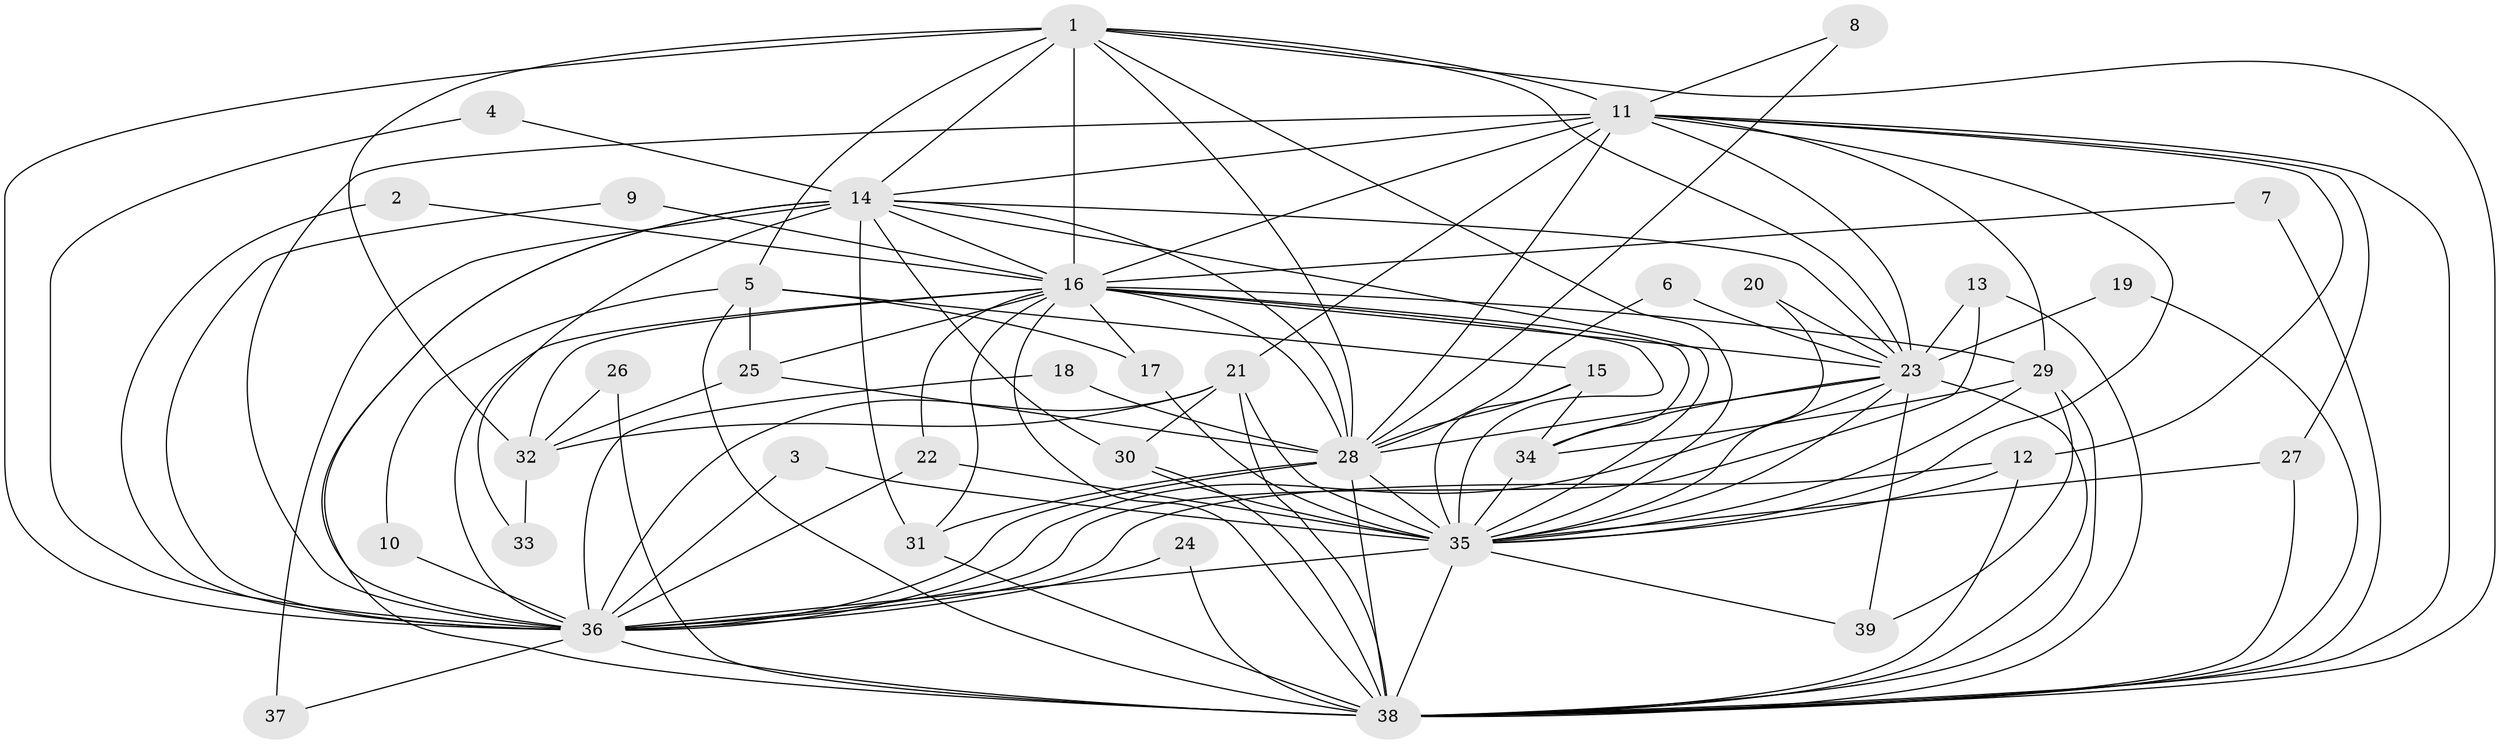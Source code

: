 // original degree distribution, {19: 0.012987012987012988, 16: 0.012987012987012988, 23: 0.012987012987012988, 12: 0.025974025974025976, 22: 0.012987012987012988, 18: 0.012987012987012988, 24: 0.012987012987012988, 17: 0.025974025974025976, 2: 0.5194805194805194, 3: 0.22077922077922077, 6: 0.025974025974025976, 5: 0.03896103896103896, 4: 0.06493506493506493}
// Generated by graph-tools (version 1.1) at 2025/49/03/09/25 03:49:45]
// undirected, 39 vertices, 118 edges
graph export_dot {
graph [start="1"]
  node [color=gray90,style=filled];
  1;
  2;
  3;
  4;
  5;
  6;
  7;
  8;
  9;
  10;
  11;
  12;
  13;
  14;
  15;
  16;
  17;
  18;
  19;
  20;
  21;
  22;
  23;
  24;
  25;
  26;
  27;
  28;
  29;
  30;
  31;
  32;
  33;
  34;
  35;
  36;
  37;
  38;
  39;
  1 -- 5 [weight=1.0];
  1 -- 11 [weight=1.0];
  1 -- 14 [weight=1.0];
  1 -- 16 [weight=2.0];
  1 -- 23 [weight=1.0];
  1 -- 28 [weight=1.0];
  1 -- 32 [weight=1.0];
  1 -- 35 [weight=1.0];
  1 -- 36 [weight=1.0];
  1 -- 38 [weight=1.0];
  2 -- 16 [weight=1.0];
  2 -- 36 [weight=1.0];
  3 -- 35 [weight=1.0];
  3 -- 36 [weight=1.0];
  4 -- 14 [weight=1.0];
  4 -- 36 [weight=1.0];
  5 -- 10 [weight=1.0];
  5 -- 15 [weight=1.0];
  5 -- 17 [weight=1.0];
  5 -- 25 [weight=1.0];
  5 -- 38 [weight=1.0];
  6 -- 23 [weight=1.0];
  6 -- 28 [weight=1.0];
  7 -- 16 [weight=1.0];
  7 -- 38 [weight=1.0];
  8 -- 11 [weight=1.0];
  8 -- 28 [weight=1.0];
  9 -- 16 [weight=1.0];
  9 -- 36 [weight=1.0];
  10 -- 36 [weight=1.0];
  11 -- 12 [weight=1.0];
  11 -- 14 [weight=1.0];
  11 -- 16 [weight=2.0];
  11 -- 21 [weight=3.0];
  11 -- 23 [weight=2.0];
  11 -- 27 [weight=1.0];
  11 -- 28 [weight=1.0];
  11 -- 29 [weight=1.0];
  11 -- 35 [weight=1.0];
  11 -- 36 [weight=1.0];
  11 -- 38 [weight=1.0];
  12 -- 35 [weight=1.0];
  12 -- 36 [weight=1.0];
  12 -- 38 [weight=1.0];
  13 -- 23 [weight=1.0];
  13 -- 36 [weight=1.0];
  13 -- 38 [weight=1.0];
  14 -- 16 [weight=2.0];
  14 -- 23 [weight=1.0];
  14 -- 28 [weight=2.0];
  14 -- 30 [weight=1.0];
  14 -- 31 [weight=2.0];
  14 -- 33 [weight=1.0];
  14 -- 35 [weight=1.0];
  14 -- 36 [weight=2.0];
  14 -- 37 [weight=1.0];
  14 -- 38 [weight=1.0];
  15 -- 28 [weight=1.0];
  15 -- 34 [weight=1.0];
  15 -- 35 [weight=1.0];
  16 -- 17 [weight=1.0];
  16 -- 22 [weight=1.0];
  16 -- 23 [weight=2.0];
  16 -- 25 [weight=1.0];
  16 -- 28 [weight=2.0];
  16 -- 29 [weight=1.0];
  16 -- 31 [weight=2.0];
  16 -- 32 [weight=1.0];
  16 -- 34 [weight=1.0];
  16 -- 35 [weight=2.0];
  16 -- 36 [weight=2.0];
  16 -- 38 [weight=2.0];
  17 -- 35 [weight=2.0];
  18 -- 28 [weight=1.0];
  18 -- 36 [weight=1.0];
  19 -- 23 [weight=1.0];
  19 -- 38 [weight=1.0];
  20 -- 23 [weight=1.0];
  20 -- 35 [weight=1.0];
  21 -- 30 [weight=1.0];
  21 -- 32 [weight=1.0];
  21 -- 35 [weight=1.0];
  21 -- 36 [weight=1.0];
  21 -- 38 [weight=1.0];
  22 -- 35 [weight=1.0];
  22 -- 36 [weight=1.0];
  23 -- 28 [weight=1.0];
  23 -- 34 [weight=1.0];
  23 -- 35 [weight=2.0];
  23 -- 36 [weight=1.0];
  23 -- 38 [weight=1.0];
  23 -- 39 [weight=2.0];
  24 -- 36 [weight=1.0];
  24 -- 38 [weight=1.0];
  25 -- 28 [weight=1.0];
  25 -- 32 [weight=1.0];
  26 -- 32 [weight=1.0];
  26 -- 38 [weight=1.0];
  27 -- 35 [weight=1.0];
  27 -- 38 [weight=1.0];
  28 -- 31 [weight=1.0];
  28 -- 35 [weight=1.0];
  28 -- 36 [weight=1.0];
  28 -- 38 [weight=1.0];
  29 -- 34 [weight=1.0];
  29 -- 35 [weight=1.0];
  29 -- 38 [weight=1.0];
  29 -- 39 [weight=1.0];
  30 -- 35 [weight=1.0];
  30 -- 38 [weight=1.0];
  31 -- 38 [weight=1.0];
  32 -- 33 [weight=1.0];
  34 -- 35 [weight=1.0];
  35 -- 36 [weight=2.0];
  35 -- 38 [weight=1.0];
  35 -- 39 [weight=1.0];
  36 -- 37 [weight=1.0];
  36 -- 38 [weight=1.0];
}
